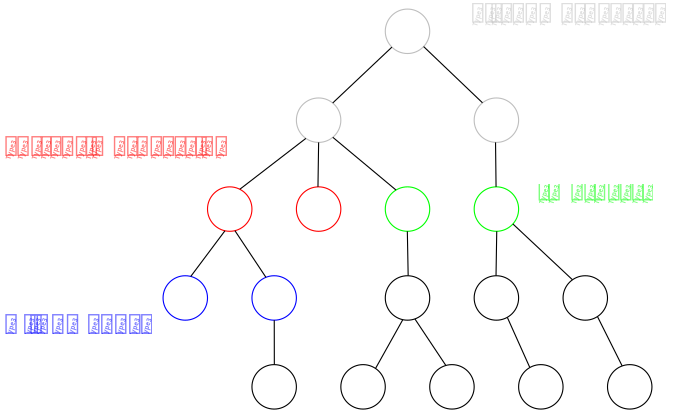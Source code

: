<?xml version="1.0"?>
<!DOCTYPE ipe SYSTEM "ipe.dtd">
<ipe version="70218" creator="Ipe 7.2.18">
<info created="D:20201017162030" modified="D:20201017163037"/>
<ipestyle name="ipe_beamer">
<preamble>
	\usepackage[T1]{fontenc}
	\renewcommand{\familydefault}{\sfdefault}
</preamble>
<layout paper="280 120" origin="0 0" frame="280 120" crop="no"/>
<titlestyle pos="10 110" size="huge" color="blue"  valign="top"/>
</ipestyle>
<ipestyle name="basic">
<symbol name="arrow/arc(spx)">
<path stroke="sym-stroke" fill="sym-stroke" pen="sym-pen">
0 0 m
-1 0.333 l
-1 -0.333 l
h
</path>
</symbol>
<symbol name="arrow/farc(spx)">
<path stroke="sym-stroke" fill="white" pen="sym-pen">
0 0 m
-1 0.333 l
-1 -0.333 l
h
</path>
</symbol>
<symbol name="arrow/ptarc(spx)">
<path stroke="sym-stroke" fill="sym-stroke" pen="sym-pen">
0 0 m
-1 0.333 l
-0.8 0 l
-1 -0.333 l
h
</path>
</symbol>
<symbol name="arrow/fptarc(spx)">
<path stroke="sym-stroke" fill="white" pen="sym-pen">
0 0 m
-1 0.333 l
-0.8 0 l
-1 -0.333 l
h
</path>
</symbol>
<symbol name="mark/circle(sx)" transformations="translations">
<path fill="sym-stroke">
0.6 0 0 0.6 0 0 e
0.4 0 0 0.4 0 0 e
</path>
</symbol>
<symbol name="mark/disk(sx)" transformations="translations">
<path fill="sym-stroke">
0.6 0 0 0.6 0 0 e
</path>
</symbol>
<symbol name="mark/fdisk(sfx)" transformations="translations">
<group>
<path fill="sym-fill">
0.5 0 0 0.5 0 0 e
</path>
<path fill="sym-stroke" fillrule="eofill">
0.6 0 0 0.6 0 0 e
0.4 0 0 0.4 0 0 e
</path>
</group>
</symbol>
<symbol name="mark/box(sx)" transformations="translations">
<path fill="sym-stroke" fillrule="eofill">
-0.6 -0.6 m
0.6 -0.6 l
0.6 0.6 l
-0.6 0.6 l
h
-0.4 -0.4 m
0.4 -0.4 l
0.4 0.4 l
-0.4 0.4 l
h
</path>
</symbol>
<symbol name="mark/square(sx)" transformations="translations">
<path fill="sym-stroke">
-0.6 -0.6 m
0.6 -0.6 l
0.6 0.6 l
-0.6 0.6 l
h
</path>
</symbol>
<symbol name="mark/fsquare(sfx)" transformations="translations">
<group>
<path fill="sym-fill">
-0.5 -0.5 m
0.5 -0.5 l
0.5 0.5 l
-0.5 0.5 l
h
</path>
<path fill="sym-stroke" fillrule="eofill">
-0.6 -0.6 m
0.6 -0.6 l
0.6 0.6 l
-0.6 0.6 l
h
-0.4 -0.4 m
0.4 -0.4 l
0.4 0.4 l
-0.4 0.4 l
h
</path>
</group>
</symbol>
<symbol name="mark/cross(sx)" transformations="translations">
<group>
<path fill="sym-stroke">
-0.43 -0.57 m
0.57 0.43 l
0.43 0.57 l
-0.57 -0.43 l
h
</path>
<path fill="sym-stroke">
-0.43 0.57 m
0.57 -0.43 l
0.43 -0.57 l
-0.57 0.43 l
h
</path>
</group>
</symbol>
<symbol name="arrow/fnormal(spx)">
<path stroke="sym-stroke" fill="white" pen="sym-pen">
0 0 m
-1 0.333 l
-1 -0.333 l
h
</path>
</symbol>
<symbol name="arrow/pointed(spx)">
<path stroke="sym-stroke" fill="sym-stroke" pen="sym-pen">
0 0 m
-1 0.333 l
-0.8 0 l
-1 -0.333 l
h
</path>
</symbol>
<symbol name="arrow/fpointed(spx)">
<path stroke="sym-stroke" fill="white" pen="sym-pen">
0 0 m
-1 0.333 l
-0.8 0 l
-1 -0.333 l
h
</path>
</symbol>
<symbol name="arrow/linear(spx)">
<path stroke="sym-stroke" pen="sym-pen">
-1 0.333 m
0 0 l
-1 -0.333 l
</path>
</symbol>
<symbol name="arrow/fdouble(spx)">
<path stroke="sym-stroke" fill="white" pen="sym-pen">
0 0 m
-1 0.333 l
-1 -0.333 l
h
-1 0 m
-2 0.333 l
-2 -0.333 l
h
</path>
</symbol>
<symbol name="arrow/double(spx)">
<path stroke="sym-stroke" fill="sym-stroke" pen="sym-pen">
0 0 m
-1 0.333 l
-1 -0.333 l
h
-1 0 m
-2 0.333 l
-2 -0.333 l
h
</path>
</symbol>
<symbol name="arrow/mid-normal(spx)">
<path stroke="sym-stroke" fill="sym-stroke" pen="sym-pen">
0.5 0 m
-0.5 0.333 l
-0.5 -0.333 l
h
</path>
</symbol>
<symbol name="arrow/mid-fnormal(spx)">
<path stroke="sym-stroke" fill="white" pen="sym-pen">
0.5 0 m
-0.5 0.333 l
-0.5 -0.333 l
h
</path>
</symbol>
<symbol name="arrow/mid-pointed(spx)">
<path stroke="sym-stroke" fill="sym-stroke" pen="sym-pen">
0.5 0 m
-0.5 0.333 l
-0.3 0 l
-0.5 -0.333 l
h
</path>
</symbol>
<symbol name="arrow/mid-fpointed(spx)">
<path stroke="sym-stroke" fill="white" pen="sym-pen">
0.5 0 m
-0.5 0.333 l
-0.3 0 l
-0.5 -0.333 l
h
</path>
</symbol>
<symbol name="arrow/mid-double(spx)">
<path stroke="sym-stroke" fill="sym-stroke" pen="sym-pen">
1 0 m
0 0.333 l
0 -0.333 l
h
0 0 m
-1 0.333 l
-1 -0.333 l
h
</path>
</symbol>
<symbol name="arrow/mid-fdouble(spx)">
<path stroke="sym-stroke" fill="white" pen="sym-pen">
1 0 m
0 0.333 l
0 -0.333 l
h
0 0 m
-1 0.333 l
-1 -0.333 l
h
</path>
</symbol>
<pen name="heavier" value="0.8"/>
<pen name="fat" value="1.2"/>
<pen name="ultrafat" value="2"/>
<symbolsize name="large" value="5"/>
<symbolsize name="small" value="2"/>
<symbolsize name="tiny" value="1.1"/>
<arrowsize name="large" value="10"/>
<arrowsize name="small" value="5"/>
<arrowsize name="tiny" value="3"/>
<color name="red" value="1 0 0"/>
<color name="blue" value="0 0 1"/>
<color name="green" value="0 1 0"/>
<color name="yellow" value="1 1 0"/>
<color name="orange" value="1 0.647 0"/>
<color name="gold" value="1 0.843 0"/>
<color name="purple" value="0.627 0.125 0.941"/>
<color name="gray" value="0.745"/>
<color name="brown" value="0.647 0.165 0.165"/>
<color name="navy" value="0 0 0.502"/>
<color name="pink" value="1 0.753 0.796"/>
<color name="seagreen" value="0.18 0.545 0.341"/>
<color name="turquoise" value="0.251 0.878 0.816"/>
<color name="violet" value="0.933 0.51 0.933"/>
<color name="darkblue" value="0 0 0.545"/>
<color name="darkcyan" value="0 0.545 0.545"/>
<color name="darkgray" value="0.663"/>
<color name="darkgreen" value="0 0.392 0"/>
<color name="darkmagenta" value="0.545 0 0.545"/>
<color name="darkorange" value="1 0.549 0"/>
<color name="darkred" value="0.545 0 0"/>
<color name="lightblue" value="0.678 0.847 0.902"/>
<color name="lightcyan" value="0.878 1 1"/>
<color name="lightgray" value="0.827"/>
<color name="lightgreen" value="0.565 0.933 0.565"/>
<color name="lightyellow" value="1 1 0.878"/>
<dashstyle name="dotted" value="[1 3] 0"/>
<dashstyle name="dashed" value="[4] 0"/>
<dashstyle name="dash dotted" value="[4 2 1 2] 0"/>
<dashstyle name="dash dot dotted" value="[4 2 1 2 1 2] 0"/>
<textsize name="large" value="\large"/>
<textsize name="Large" value="\Large"/>
<textsize name="LARGE" value="\LARGE"/>
<textsize name="huge" value="\huge"/>
<textsize name="Huge" value="\Huge"/>
<textsize name="small" value="\small"/>
<textsize name="footnote" value="\footnotesize"/>
<textsize name="tiny" value="\tiny"/>
<textstyle name="center" begin="\begin{center}" end="\end{center}"/>
<textstyle name="itemize" begin="\begin{itemize}" end="\end{itemize}"/>
<textstyle name="item" begin="\begin{itemize}\item{}" end="\end{itemize}"/>
<gridsize name="4 pts" value="4"/>
<gridsize name="8 pts (~3 mm)" value="8"/>
<gridsize name="16 pts (~6 mm)" value="16"/>
<gridsize name="32 pts (~12 mm)" value="32"/>
<gridsize name="10 pts (~3.5 mm)" value="10"/>
<gridsize name="20 pts (~7 mm)" value="20"/>
<gridsize name="14 pts (~5 mm)" value="14"/>
<gridsize name="28 pts (~10 mm)" value="28"/>
<gridsize name="56 pts (~20 mm)" value="56"/>
<anglesize name="90 deg" value="90"/>
<anglesize name="60 deg" value="60"/>
<anglesize name="45 deg" value="45"/>
<anglesize name="30 deg" value="30"/>
<anglesize name="22.5 deg" value="22.5"/>
<opacity name="10%" value="0.1"/>
<opacity name="30%" value="0.3"/>
<opacity name="50%" value="0.5"/>
<opacity name="75%" value="0.75"/>
<tiling name="falling" angle="-60" step="4" width="1"/>
<tiling name="rising" angle="30" step="4" width="1"/>
</ipestyle>
<ipestyle name="ipe_beamer">
<preamble>
	\usepackage[T1]{fontenc}
	\renewcommand{\familydefault}{\sfdefault}
</preamble>
<layout paper="280 180" origin="0 0" frame="280 180" crop="no"/>
<titlestyle pos="10 170" size="huge" color="blue"  valign="top"/>
</ipestyle>
<page>
<layer name="alpha"/>
<view layers="alpha" active="alpha"/>
<path layer="alpha" matrix="1 0 0 1 25.7021 -3.06686" stroke="gray">
8 0 0 8 128 160 e
</path>
<path matrix="1 0 0 1 25.7021 4.93314" stroke="gray">
8 0 0 8 96 120 e
</path>
<path matrix="1 0 0 1 89.7021 4.93314" stroke="gray">
8 0 0 8 96 120 e
</path>
<path matrix="1 0 0 1 -6.29795 -27.0669" stroke="red">
8 0 0 8 96 120 e
</path>
<path matrix="1 0 0 1 25.7021 -27.0669" stroke="red">
8 0 0 8 96 120 e
</path>
<path matrix="1 0 0 1 57.7021 -27.0669" stroke="green">
8 0 0 8 96 120 e
</path>
<path matrix="1 0 0 1 89.7021 -27.0669" stroke="green">
8 0 0 8 96 120 e
</path>
<path matrix="1 0 0 1 89.7021 -59.0669" stroke="black">
8 0 0 8 96 120 e
</path>
<path matrix="1 0 0 1 121.702 -59.0669" stroke="black">
8 0 0 8 96 120 e
</path>
<path matrix="1 0 0 1 57.7021 -59.0669" stroke="black">
8 0 0 8 96 120 e
</path>
<path matrix="1 0 0 1 9.70205 -59.0669" stroke="blue">
8 0 0 8 96 120 e
</path>
<path matrix="1 0 0 1 -22.2979 -59.0669" stroke="blue">
8 0 0 8 96 120 e
</path>
<path matrix="1 0 0 1 9.70205 -91.0669" stroke="black">
8 0 0 8 96 120 e
</path>
<path matrix="1 0 0 1 41.7021 -91.0669" stroke="black">
8 0 0 8 96 120 e
</path>
<path matrix="1 0 0 1 73.7021 -91.0669" stroke="black">
8 0 0 8 96 120 e
</path>
<path matrix="1 0 0 1 105.702 -91.0669" stroke="black">
8 0 0 8 96 120 e
</path>
<path matrix="1 0 0 1 137.702 -91.0669" stroke="black">
8 0 0 8 96 120 e
</path>
<path matrix="1 0 0 1 25.7021 -3.06686" stroke="black">
101.07 134.188 m
122.383 154.304 l
</path>
<path matrix="1 0 0 1 25.7021 -3.06686" stroke="black">
133.805 154.495 m
155.002 134.247 l
</path>
<path matrix="1 0 0 1 25.7021 -3.06686" stroke="black">
91.4066 121.45 m
67.6284 103.13 l
</path>
<path matrix="1 0 0 1 25.7021 -3.06686" stroke="black">
96.0018 120 m
95.7663 103.997 l
</path>
<path matrix="1 0 0 1 25.7021 -3.06686" stroke="black">
101.104 121.84 m
123.863 102.847 l
</path>
<path matrix="1 0 0 1 25.7021 -3.06686" stroke="black">
159.692 120.006 m
159.878 103.999 l
</path>
<path matrix="1 0 0 1 25.7021 -3.06686" stroke="black">
62.2797 88.1872 m
49.9683 71.7541 l
</path>
<path matrix="1 0 0 1 25.7021 -3.06686" stroke="black">
65.8699 88.2216 m
77.031 71.4286 l
</path>
<path matrix="1 0 0 1 25.7021 -3.06686" stroke="black">
127.94 88.0002 m
128.237 71.9965 l
</path>
<path matrix="1 0 0 1 25.7021 -3.06686" stroke="black">
160.124 88.001 m
159.867 71.9989 l
</path>
<path matrix="1 0 0 1 25.7021 -3.06686" stroke="black">
165.939 90.6403 m
187.397 70.5432 l
</path>
<path matrix="1 0 0 1 25.7021 -3.06686" stroke="black">
80.0298 56.0001 m
80.058 39.9998 l
</path>
<path matrix="1 0 0 1 25.7021 -3.06686" stroke="black">
126.304 56.1818 m
116.487 38.6229 l
</path>
<path matrix="1 0 0 1 25.7021 -3.06686" stroke="black">
130.658 56.4544 m
141.808 39.6938 l
</path>
<path matrix="1 0 0 1 25.7021 -3.06686" stroke="black">
163.925 57.0288 m
172.036 38.9488 l
</path>
<path matrix="1 0 0 1 25.7021 -3.06686" stroke="black">
196.382 57.3067 m
205.277 39.5223 l
</path>
<text matrix="1 0 0 1 -8 -8" transformations="translations" pos="184 168" stroke="gray" type="label" width="72.433" height="7.2" depth="1.93" valign="baseline">already processed</text>
<text transformations="translations" pos="8 112" stroke="red" type="label" width="85.685" height="7.2" depth="1.93" valign="baseline">currently processing
</text>
<text matrix="1 0 0 1 0 -8" transformations="translations" pos="200 104" stroke="green" type="label" width="41.916" height="5.698" depth="1.93" valign="baseline">to process</text>
<text transformations="translations" pos="8 48" stroke="blue" type="label" width="55.085" height="7.193" depth="0" valign="baseline">will be added</text>
</page>
</ipe>
